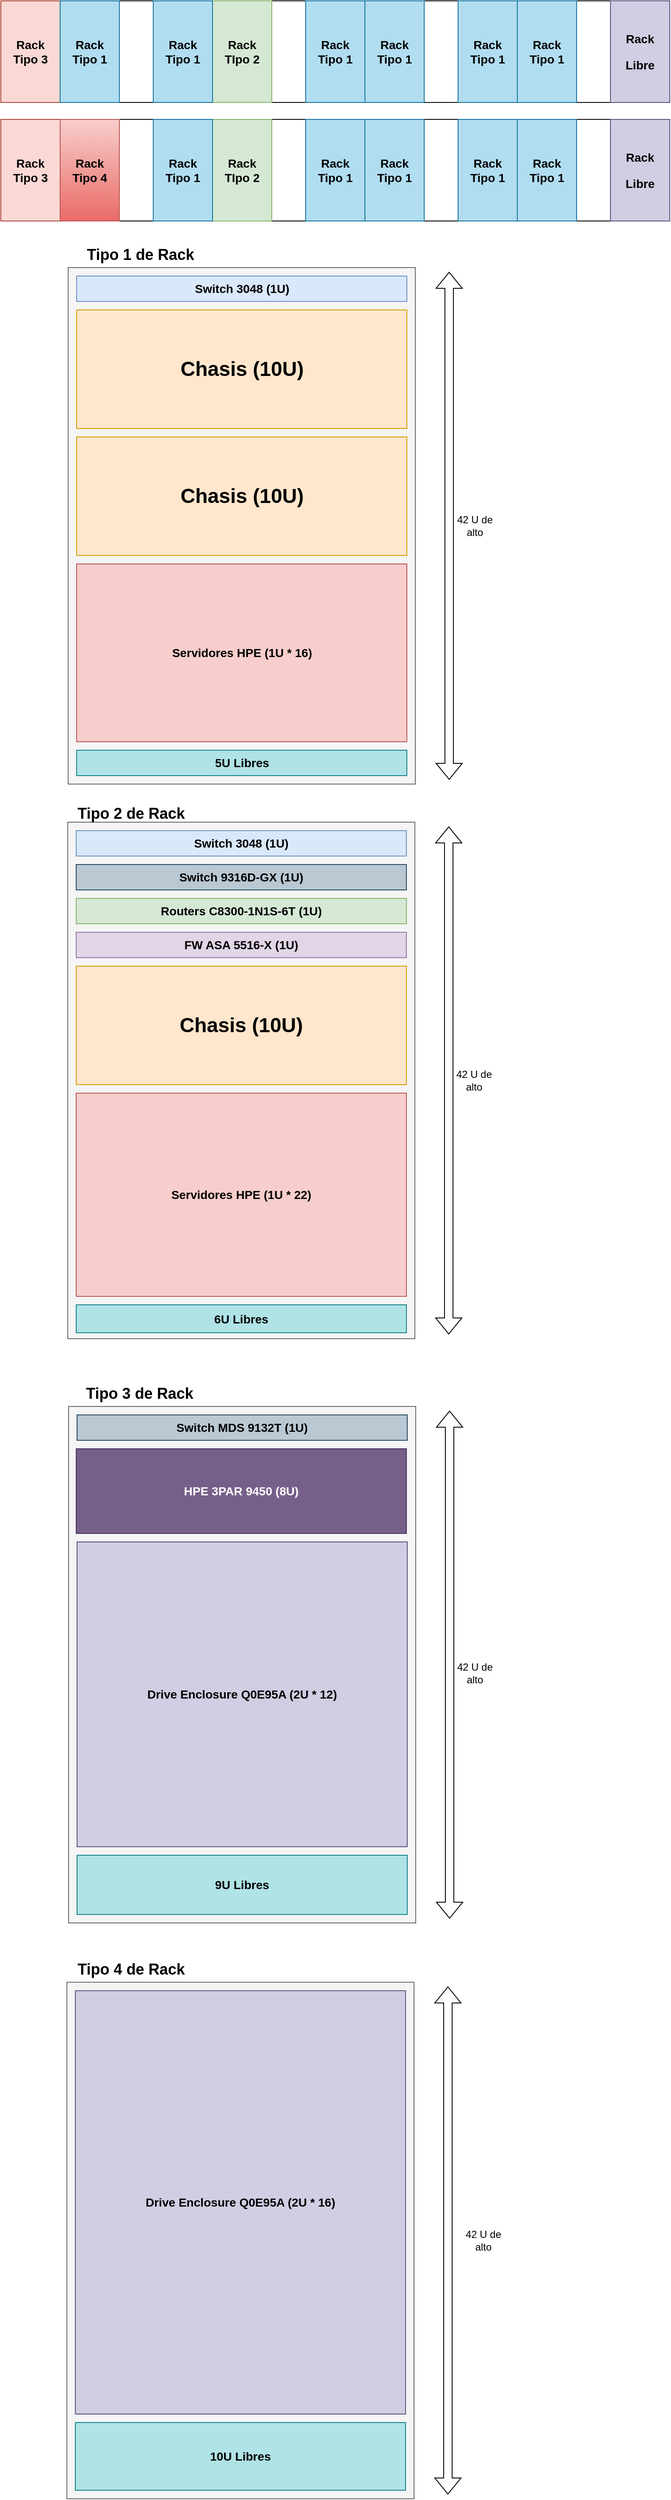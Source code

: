 <mxfile version="22.1.11" type="device">
  <diagram name="Página-1" id="dtIwH4OULCvZVeHjMCSd">
    <mxGraphModel dx="1434" dy="772" grid="1" gridSize="10" guides="1" tooltips="1" connect="1" arrows="1" fold="1" page="1" pageScale="1" pageWidth="827" pageHeight="1169" math="0" shadow="0">
      <root>
        <mxCell id="0" />
        <mxCell id="1" parent="0" />
        <mxCell id="G5pYT-L4DVX6QJ-RwEJ_-51" value="" style="rounded=0;whiteSpace=wrap;html=1;fillColor=#f5f5f5;fontColor=#333333;strokeColor=#666666;" vertex="1" parent="1">
          <mxGeometry x="89.5" y="355" width="410" height="610" as="geometry" />
        </mxCell>
        <mxCell id="G5pYT-L4DVX6QJ-RwEJ_-53" value="" style="shape=flexArrow;endArrow=classic;startArrow=classic;html=1;rounded=0;" edge="1" parent="1">
          <mxGeometry width="100" height="100" relative="1" as="geometry">
            <mxPoint x="539.5" y="360" as="sourcePoint" />
            <mxPoint x="539.5" y="960" as="targetPoint" />
          </mxGeometry>
        </mxCell>
        <mxCell id="G5pYT-L4DVX6QJ-RwEJ_-55" value="42 U de alto" style="rounded=0;whiteSpace=wrap;html=1;fillColor=none;strokeColor=none;" vertex="1" parent="1">
          <mxGeometry x="540" y="555" width="60" height="210" as="geometry" />
        </mxCell>
        <mxCell id="G5pYT-L4DVX6QJ-RwEJ_-56" value="&lt;h1&gt;Chasis (10U)&lt;/h1&gt;" style="rounded=0;whiteSpace=wrap;html=1;fillColor=#ffe6cc;strokeColor=#d79b00;" vertex="1" parent="1">
          <mxGeometry x="99.5" y="405" width="390" height="140" as="geometry" />
        </mxCell>
        <mxCell id="G5pYT-L4DVX6QJ-RwEJ_-85" value="&lt;h1&gt;Chasis (10U)&lt;/h1&gt;" style="rounded=0;whiteSpace=wrap;html=1;fillColor=#ffe6cc;strokeColor=#d79b00;" vertex="1" parent="1">
          <mxGeometry x="99.5" y="555" width="390" height="140" as="geometry" />
        </mxCell>
        <mxCell id="G5pYT-L4DVX6QJ-RwEJ_-87" value="&lt;h3&gt;Switch 3048 (1U)&lt;/h3&gt;" style="rounded=0;whiteSpace=wrap;html=1;fillColor=#dae8fc;strokeColor=#6c8ebf;" vertex="1" parent="1">
          <mxGeometry x="99.5" y="365" width="390" height="30" as="geometry" />
        </mxCell>
        <mxCell id="G5pYT-L4DVX6QJ-RwEJ_-88" value="&lt;h2&gt;Tipo 1 de Rack&lt;/h2&gt;" style="rounded=0;whiteSpace=wrap;html=1;fillColor=none;strokeColor=none;" vertex="1" parent="1">
          <mxGeometry x="49.5" y="305" width="250" height="70" as="geometry" />
        </mxCell>
        <mxCell id="G5pYT-L4DVX6QJ-RwEJ_-90" value="&lt;h3&gt;Servidores&amp;nbsp;HPE (1U * 16)&lt;/h3&gt;" style="rounded=0;whiteSpace=wrap;html=1;fillColor=#f8cecc;strokeColor=#b85450;" vertex="1" parent="1">
          <mxGeometry x="99.5" y="705" width="390" height="210" as="geometry" />
        </mxCell>
        <mxCell id="G5pYT-L4DVX6QJ-RwEJ_-91" value="&lt;h3&gt;5U Libres&lt;/h3&gt;" style="rounded=0;whiteSpace=wrap;html=1;fillColor=#b0e3e6;strokeColor=#0e8088;" vertex="1" parent="1">
          <mxGeometry x="99.5" y="925" width="390" height="30" as="geometry" />
        </mxCell>
        <mxCell id="G5pYT-L4DVX6QJ-RwEJ_-95" value="" style="rounded=0;whiteSpace=wrap;html=1;" vertex="1" parent="1">
          <mxGeometry x="10" y="40" width="790" height="120" as="geometry" />
        </mxCell>
        <mxCell id="G5pYT-L4DVX6QJ-RwEJ_-106" value="" style="rounded=0;whiteSpace=wrap;html=1;fillColor=#f5f5f5;fontColor=#333333;strokeColor=#666666;" vertex="1" parent="1">
          <mxGeometry x="90" y="1700" width="410" height="610" as="geometry" />
        </mxCell>
        <mxCell id="G5pYT-L4DVX6QJ-RwEJ_-107" value="" style="shape=flexArrow;endArrow=classic;startArrow=classic;html=1;rounded=0;" edge="1" parent="1">
          <mxGeometry width="100" height="100" relative="1" as="geometry">
            <mxPoint x="540" y="1705" as="sourcePoint" />
            <mxPoint x="540" y="2305" as="targetPoint" />
          </mxGeometry>
        </mxCell>
        <mxCell id="G5pYT-L4DVX6QJ-RwEJ_-108" value="42 U de alto" style="rounded=0;whiteSpace=wrap;html=1;fillColor=none;strokeColor=none;" vertex="1" parent="1">
          <mxGeometry x="540" y="1910" width="60" height="210" as="geometry" />
        </mxCell>
        <mxCell id="G5pYT-L4DVX6QJ-RwEJ_-116" value="" style="rounded=0;whiteSpace=wrap;html=1;fillColor=#f5f5f5;fontColor=#333333;strokeColor=#666666;" vertex="1" parent="1">
          <mxGeometry x="89" y="1010" width="410" height="610" as="geometry" />
        </mxCell>
        <mxCell id="G5pYT-L4DVX6QJ-RwEJ_-117" value="" style="shape=flexArrow;endArrow=classic;startArrow=classic;html=1;rounded=0;" edge="1" parent="1">
          <mxGeometry width="100" height="100" relative="1" as="geometry">
            <mxPoint x="539" y="1015" as="sourcePoint" />
            <mxPoint x="539" y="1615" as="targetPoint" />
          </mxGeometry>
        </mxCell>
        <mxCell id="G5pYT-L4DVX6QJ-RwEJ_-121" value="&lt;h3&gt;Switch 3048 (1U)&lt;/h3&gt;" style="rounded=0;whiteSpace=wrap;html=1;fillColor=#dae8fc;strokeColor=#6c8ebf;" vertex="1" parent="1">
          <mxGeometry x="99" y="1020" width="390" height="30" as="geometry" />
        </mxCell>
        <mxCell id="G5pYT-L4DVX6QJ-RwEJ_-122" value="&lt;h2&gt;Tipo 2 de Rack&lt;/h2&gt;" style="rounded=0;whiteSpace=wrap;html=1;fillColor=none;strokeColor=none;" vertex="1" parent="1">
          <mxGeometry x="39" y="965" width="250" height="70" as="geometry" />
        </mxCell>
        <mxCell id="G5pYT-L4DVX6QJ-RwEJ_-124" value="&lt;h3&gt;Servidores&amp;nbsp;HPE (1U * 22)&lt;/h3&gt;" style="rounded=0;whiteSpace=wrap;html=1;fillColor=#f8cecc;strokeColor=#b85450;" vertex="1" parent="1">
          <mxGeometry x="99" y="1330" width="390" height="240" as="geometry" />
        </mxCell>
        <mxCell id="G5pYT-L4DVX6QJ-RwEJ_-125" value="&lt;h3&gt;9U Libres&lt;/h3&gt;" style="rounded=0;whiteSpace=wrap;html=1;fillColor=#b0e3e6;strokeColor=#0e8088;" vertex="1" parent="1">
          <mxGeometry x="100" y="2230" width="390" height="70" as="geometry" />
        </mxCell>
        <mxCell id="G5pYT-L4DVX6QJ-RwEJ_-126" value="&lt;h3&gt;Switch 9316D-GX (1U)&lt;/h3&gt;" style="rounded=0;whiteSpace=wrap;html=1;fillColor=#bac8d3;strokeColor=#23445d;" vertex="1" parent="1">
          <mxGeometry x="99" y="1060" width="390" height="30" as="geometry" />
        </mxCell>
        <mxCell id="G5pYT-L4DVX6QJ-RwEJ_-132" value="&lt;h3&gt;Routers C8300-1N1S-6T (1U)&lt;/h3&gt;" style="rounded=0;whiteSpace=wrap;html=1;fillColor=#d5e8d4;strokeColor=#82b366;" vertex="1" parent="1">
          <mxGeometry x="99" y="1100" width="390" height="30" as="geometry" />
        </mxCell>
        <mxCell id="G5pYT-L4DVX6QJ-RwEJ_-133" value="&lt;h3&gt;FW ASA 5516-X (1U)&lt;/h3&gt;" style="rounded=0;whiteSpace=wrap;html=1;fillColor=#e1d5e7;strokeColor=#9673a6;" vertex="1" parent="1">
          <mxGeometry x="99" y="1140" width="390" height="30" as="geometry" />
        </mxCell>
        <mxCell id="G5pYT-L4DVX6QJ-RwEJ_-134" value="&lt;h3&gt;Switch MDS 9132T (1U)&lt;/h3&gt;" style="rounded=0;whiteSpace=wrap;html=1;fillColor=#bac8d3;strokeColor=#23445d;" vertex="1" parent="1">
          <mxGeometry x="100" y="1710" width="390" height="30" as="geometry" />
        </mxCell>
        <mxCell id="G5pYT-L4DVX6QJ-RwEJ_-135" value="&lt;h3&gt;HPE 3PAR 9450 (8U)&lt;/h3&gt;" style="rounded=0;whiteSpace=wrap;html=1;fillColor=#76608a;strokeColor=#432D57;fontColor=#ffffff;" vertex="1" parent="1">
          <mxGeometry x="99" y="1750" width="390" height="100" as="geometry" />
        </mxCell>
        <mxCell id="G5pYT-L4DVX6QJ-RwEJ_-136" value="&lt;h3&gt;Drive Enclosure Q0E95A (2U * 12)&lt;/h3&gt;" style="rounded=0;whiteSpace=wrap;html=1;fillColor=#d0cee2;strokeColor=#56517e;" vertex="1" parent="1">
          <mxGeometry x="100" y="1860" width="390" height="360" as="geometry" />
        </mxCell>
        <mxCell id="G5pYT-L4DVX6QJ-RwEJ_-137" value="" style="rounded=0;whiteSpace=wrap;html=1;fillColor=#f5f5f5;fontColor=#333333;strokeColor=#666666;" vertex="1" parent="1">
          <mxGeometry x="88" y="2380" width="410" height="610" as="geometry" />
        </mxCell>
        <mxCell id="G5pYT-L4DVX6QJ-RwEJ_-138" value="" style="shape=flexArrow;endArrow=classic;startArrow=classic;html=1;rounded=0;" edge="1" parent="1">
          <mxGeometry width="100" height="100" relative="1" as="geometry">
            <mxPoint x="538" y="2385" as="sourcePoint" />
            <mxPoint x="538" y="2985" as="targetPoint" />
          </mxGeometry>
        </mxCell>
        <mxCell id="G5pYT-L4DVX6QJ-RwEJ_-139" value="42 U de alto" style="rounded=0;whiteSpace=wrap;html=1;fillColor=none;strokeColor=none;" vertex="1" parent="1">
          <mxGeometry x="550" y="2580" width="60" height="210" as="geometry" />
        </mxCell>
        <mxCell id="G5pYT-L4DVX6QJ-RwEJ_-141" value="&lt;h3&gt;10U Libres&lt;/h3&gt;" style="rounded=0;whiteSpace=wrap;html=1;fillColor=#b0e3e6;strokeColor=#0e8088;" vertex="1" parent="1">
          <mxGeometry x="98" y="2900" width="390" height="80" as="geometry" />
        </mxCell>
        <mxCell id="G5pYT-L4DVX6QJ-RwEJ_-144" value="&lt;h3&gt;Drive Enclosure Q0E95A (2U * 16)&lt;/h3&gt;" style="rounded=0;whiteSpace=wrap;html=1;fillColor=#d0cee2;strokeColor=#56517e;" vertex="1" parent="1">
          <mxGeometry x="98" y="2390" width="390" height="500" as="geometry" />
        </mxCell>
        <mxCell id="G5pYT-L4DVX6QJ-RwEJ_-145" value="&lt;h2&gt;Tipo 4 de Rack&lt;/h2&gt;" style="rounded=0;whiteSpace=wrap;html=1;fillColor=none;strokeColor=none;" vertex="1" parent="1">
          <mxGeometry x="39" y="2330" width="250" height="70" as="geometry" />
        </mxCell>
        <mxCell id="G5pYT-L4DVX6QJ-RwEJ_-146" value="&lt;h3&gt;6U Libres&lt;/h3&gt;" style="rounded=0;whiteSpace=wrap;html=1;fillColor=#b0e3e6;strokeColor=#0e8088;" vertex="1" parent="1">
          <mxGeometry x="99" y="1580" width="390" height="33" as="geometry" />
        </mxCell>
        <mxCell id="G5pYT-L4DVX6QJ-RwEJ_-149" value="&lt;h3&gt;Rack&lt;br&gt;Tipo 3&lt;/h3&gt;" style="rounded=0;whiteSpace=wrap;html=1;fillColor=#fad9d5;strokeColor=#ae4132;" vertex="1" parent="1">
          <mxGeometry x="10" y="40" width="70" height="120" as="geometry" />
        </mxCell>
        <mxCell id="G5pYT-L4DVX6QJ-RwEJ_-150" value="&lt;h3&gt;Rack&lt;br&gt;TIpo 2&lt;/h3&gt;" style="rounded=0;whiteSpace=wrap;html=1;fillColor=#d5e8d4;strokeColor=#82b366;" vertex="1" parent="1">
          <mxGeometry x="260" y="40" width="70" height="120" as="geometry" />
        </mxCell>
        <mxCell id="G5pYT-L4DVX6QJ-RwEJ_-152" value="&lt;h3&gt;Rack&lt;br&gt;Tipo 1&lt;/h3&gt;" style="rounded=0;whiteSpace=wrap;html=1;fillColor=#b1ddf0;strokeColor=#10739e;" vertex="1" parent="1">
          <mxGeometry x="80" y="40" width="70" height="120" as="geometry" />
        </mxCell>
        <mxCell id="G5pYT-L4DVX6QJ-RwEJ_-154" value="&lt;h3&gt;Rack&lt;/h3&gt;&lt;h3&gt;Libre&lt;/h3&gt;" style="rounded=0;whiteSpace=wrap;html=1;fillColor=#d0cee2;strokeColor=#56517e;" vertex="1" parent="1">
          <mxGeometry x="730" y="40" width="70" height="120" as="geometry" />
        </mxCell>
        <mxCell id="G5pYT-L4DVX6QJ-RwEJ_-165" value="&lt;h2&gt;Tipo 3 de Rack&lt;/h2&gt;" style="rounded=0;whiteSpace=wrap;html=1;fillColor=none;strokeColor=none;" vertex="1" parent="1">
          <mxGeometry x="49" y="1650" width="250" height="70" as="geometry" />
        </mxCell>
        <mxCell id="G5pYT-L4DVX6QJ-RwEJ_-175" value="&lt;h1&gt;Chasis (10U)&lt;/h1&gt;" style="rounded=0;whiteSpace=wrap;html=1;fillColor=#ffe6cc;strokeColor=#d79b00;" vertex="1" parent="1">
          <mxGeometry x="99" y="1180" width="390" height="140" as="geometry" />
        </mxCell>
        <mxCell id="G5pYT-L4DVX6QJ-RwEJ_-185" value="&lt;h3&gt;Rack&lt;br&gt;Tipo 1&lt;/h3&gt;" style="rounded=0;whiteSpace=wrap;html=1;fillColor=#b1ddf0;strokeColor=#10739e;" vertex="1" parent="1">
          <mxGeometry x="190" y="40" width="70" height="120" as="geometry" />
        </mxCell>
        <mxCell id="G5pYT-L4DVX6QJ-RwEJ_-189" value="&lt;h3&gt;Rack&lt;br&gt;Tipo 1&lt;/h3&gt;" style="rounded=0;whiteSpace=wrap;html=1;fillColor=#b1ddf0;strokeColor=#10739e;" vertex="1" parent="1">
          <mxGeometry x="370" y="40" width="70" height="120" as="geometry" />
        </mxCell>
        <mxCell id="G5pYT-L4DVX6QJ-RwEJ_-191" value="&lt;h3&gt;Rack&lt;br&gt;Tipo 1&lt;/h3&gt;" style="rounded=0;whiteSpace=wrap;html=1;fillColor=#b1ddf0;strokeColor=#10739e;" vertex="1" parent="1">
          <mxGeometry x="440" y="40" width="70" height="120" as="geometry" />
        </mxCell>
        <mxCell id="G5pYT-L4DVX6QJ-RwEJ_-193" value="&lt;h3&gt;Rack&lt;br&gt;Tipo 1&lt;/h3&gt;" style="rounded=0;whiteSpace=wrap;html=1;fillColor=#b1ddf0;strokeColor=#10739e;fontStyle=1" vertex="1" parent="1">
          <mxGeometry x="550" y="40" width="70" height="120" as="geometry" />
        </mxCell>
        <mxCell id="G5pYT-L4DVX6QJ-RwEJ_-195" value="&lt;h3&gt;Rack&lt;br&gt;Tipo 1&lt;/h3&gt;" style="rounded=0;whiteSpace=wrap;html=1;fillColor=#b1ddf0;strokeColor=#10739e;" vertex="1" parent="1">
          <mxGeometry x="620" y="40" width="70" height="120" as="geometry" />
        </mxCell>
        <mxCell id="G5pYT-L4DVX6QJ-RwEJ_-197" value="42 U de alto" style="rounded=0;whiteSpace=wrap;html=1;fillColor=none;strokeColor=none;" vertex="1" parent="1">
          <mxGeometry x="539" y="1210" width="60" height="210" as="geometry" />
        </mxCell>
        <mxCell id="G5pYT-L4DVX6QJ-RwEJ_-203" value="" style="rounded=0;whiteSpace=wrap;html=1;" vertex="1" parent="1">
          <mxGeometry x="10" y="180" width="790" height="120" as="geometry" />
        </mxCell>
        <mxCell id="G5pYT-L4DVX6QJ-RwEJ_-204" value="&lt;h3&gt;Rack&lt;br&gt;Tipo 3&lt;/h3&gt;" style="rounded=0;whiteSpace=wrap;html=1;fillColor=#fad9d5;strokeColor=#ae4132;" vertex="1" parent="1">
          <mxGeometry x="10" y="180" width="70" height="120" as="geometry" />
        </mxCell>
        <mxCell id="G5pYT-L4DVX6QJ-RwEJ_-205" value="&lt;h3&gt;Rack&lt;br&gt;TIpo 2&lt;/h3&gt;" style="rounded=0;whiteSpace=wrap;html=1;fillColor=#d5e8d4;strokeColor=#82b366;" vertex="1" parent="1">
          <mxGeometry x="260" y="180" width="70" height="120" as="geometry" />
        </mxCell>
        <mxCell id="G5pYT-L4DVX6QJ-RwEJ_-207" value="&lt;h3&gt;Rack&lt;/h3&gt;&lt;h3&gt;Libre&lt;/h3&gt;" style="rounded=0;whiteSpace=wrap;html=1;fillColor=#d0cee2;strokeColor=#56517e;" vertex="1" parent="1">
          <mxGeometry x="730" y="180" width="70" height="120" as="geometry" />
        </mxCell>
        <mxCell id="G5pYT-L4DVX6QJ-RwEJ_-208" value="&lt;h3&gt;Rack&lt;br&gt;Tipo 1&lt;/h3&gt;" style="rounded=0;whiteSpace=wrap;html=1;fillColor=#b1ddf0;strokeColor=#10739e;" vertex="1" parent="1">
          <mxGeometry x="190" y="180" width="70" height="120" as="geometry" />
        </mxCell>
        <mxCell id="G5pYT-L4DVX6QJ-RwEJ_-209" value="&lt;h3&gt;Rack&lt;br&gt;Tipo 1&lt;/h3&gt;" style="rounded=0;whiteSpace=wrap;html=1;fillColor=#b1ddf0;strokeColor=#10739e;" vertex="1" parent="1">
          <mxGeometry x="370" y="180" width="70" height="120" as="geometry" />
        </mxCell>
        <mxCell id="G5pYT-L4DVX6QJ-RwEJ_-210" value="&lt;h3&gt;Rack&lt;br&gt;Tipo 1&lt;/h3&gt;" style="rounded=0;whiteSpace=wrap;html=1;fillColor=#b1ddf0;strokeColor=#10739e;" vertex="1" parent="1">
          <mxGeometry x="440" y="180" width="70" height="120" as="geometry" />
        </mxCell>
        <mxCell id="G5pYT-L4DVX6QJ-RwEJ_-211" value="&lt;h3&gt;Rack&lt;br&gt;Tipo 1&lt;/h3&gt;" style="rounded=0;whiteSpace=wrap;html=1;fillColor=#b1ddf0;strokeColor=#10739e;fontStyle=1" vertex="1" parent="1">
          <mxGeometry x="550" y="180" width="70" height="120" as="geometry" />
        </mxCell>
        <mxCell id="G5pYT-L4DVX6QJ-RwEJ_-212" value="&lt;h3&gt;Rack&lt;br&gt;Tipo 1&lt;/h3&gt;" style="rounded=0;whiteSpace=wrap;html=1;fillColor=#b1ddf0;strokeColor=#10739e;" vertex="1" parent="1">
          <mxGeometry x="620" y="180" width="70" height="120" as="geometry" />
        </mxCell>
        <mxCell id="G5pYT-L4DVX6QJ-RwEJ_-159" value="&lt;h3&gt;Rack&lt;br&gt;Tipo 4&lt;/h3&gt;" style="rounded=0;whiteSpace=wrap;html=1;fillColor=#f8cecc;strokeColor=#b85450;gradientColor=#ea6b66;" vertex="1" parent="1">
          <mxGeometry x="80" y="180" width="70" height="120" as="geometry" />
        </mxCell>
      </root>
    </mxGraphModel>
  </diagram>
</mxfile>
